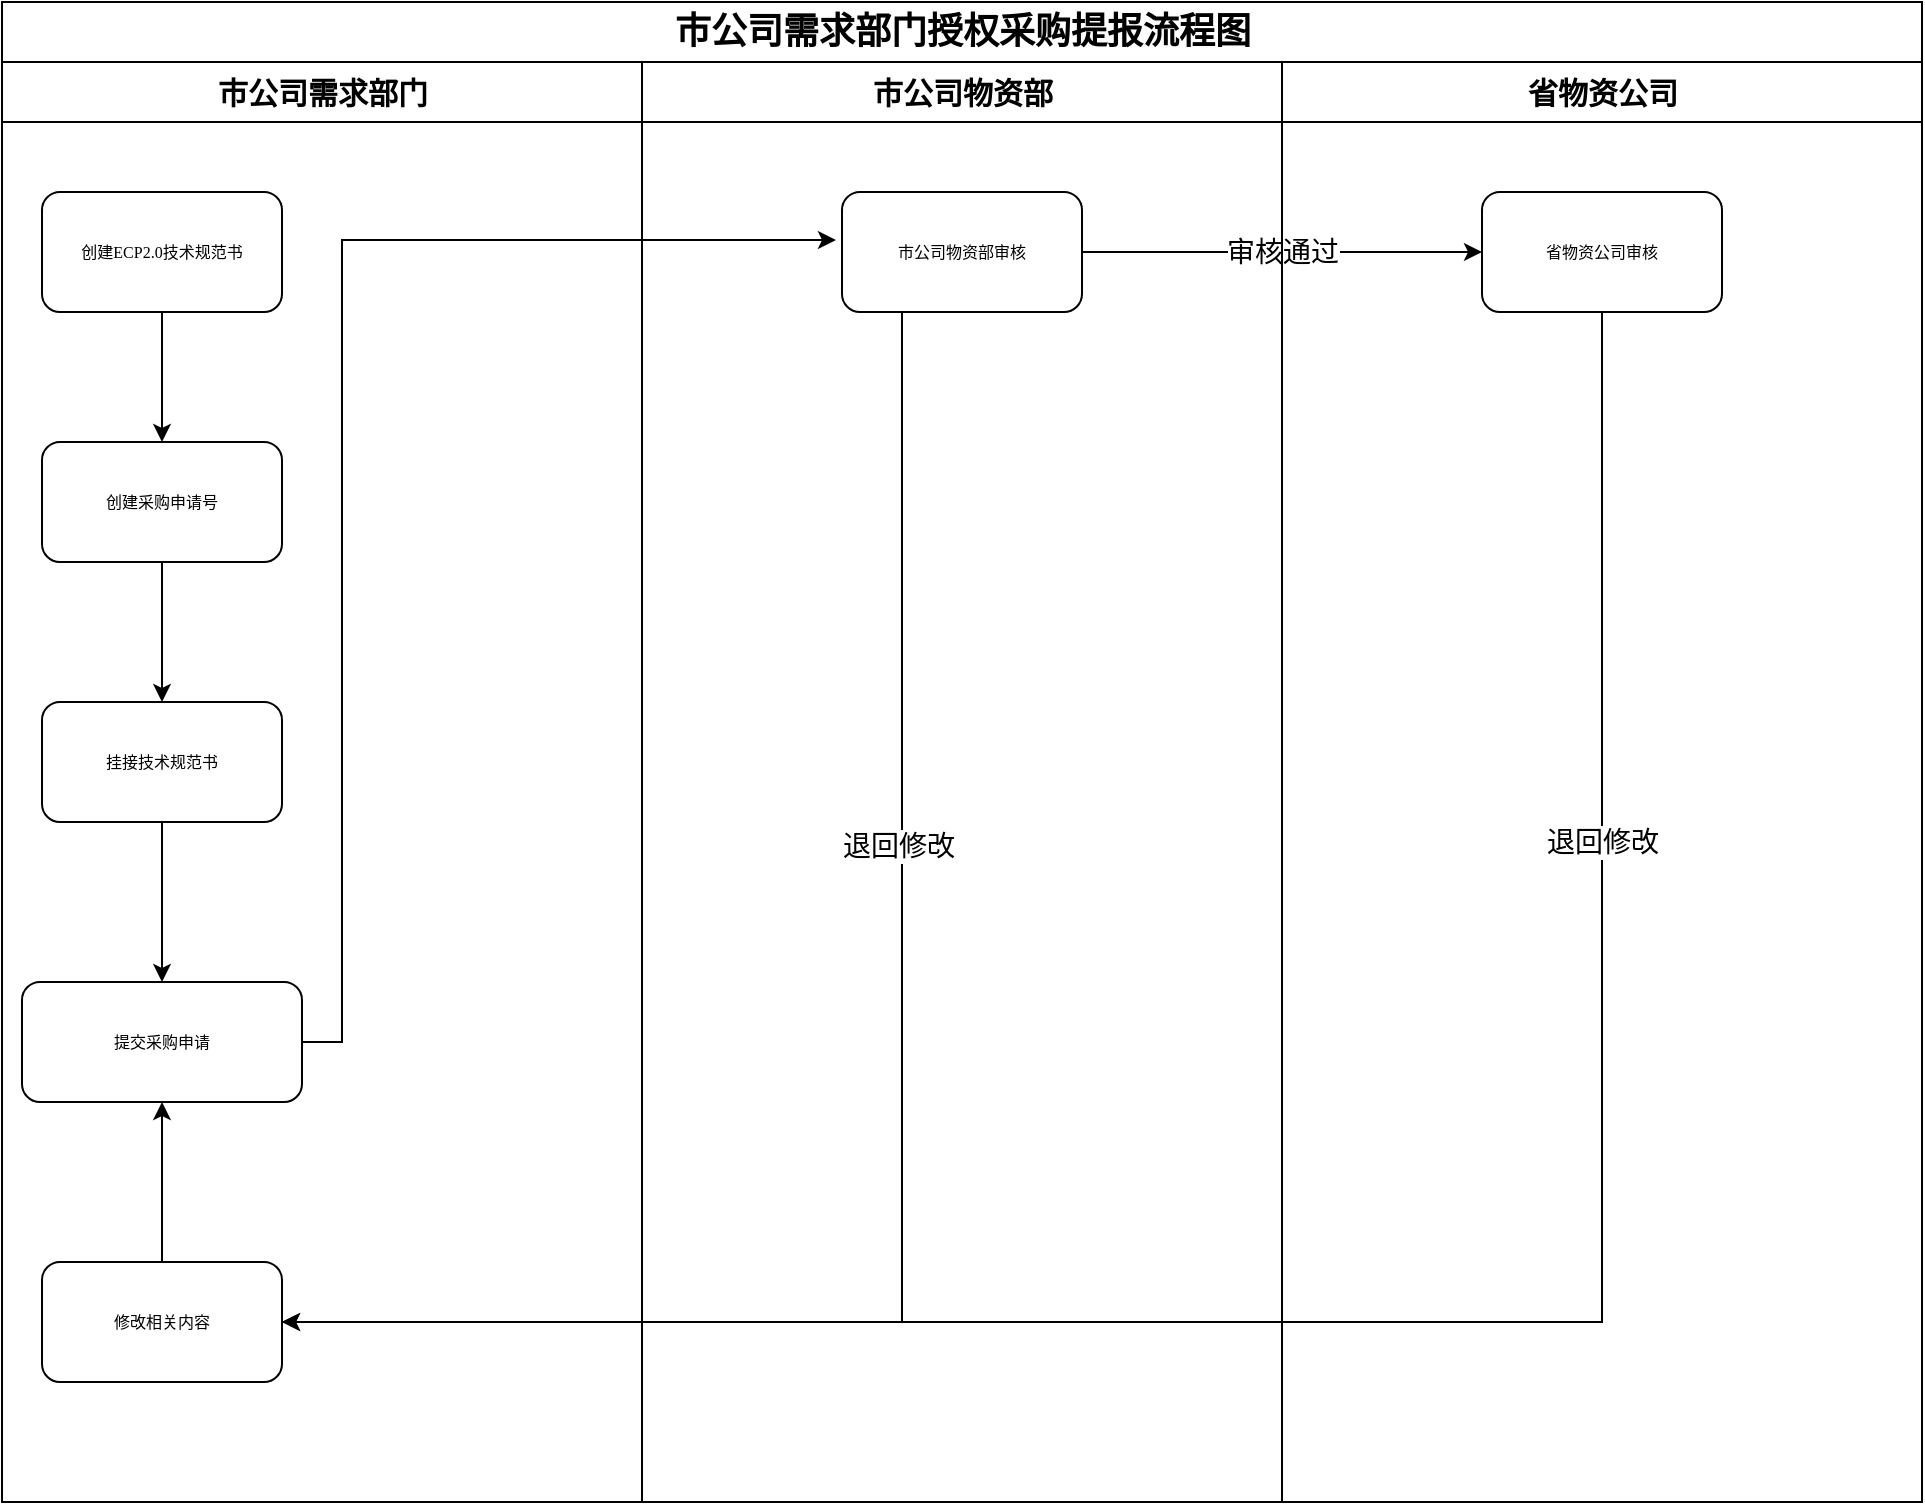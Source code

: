 <mxfile version="14.1.9" type="github">
  <diagram id="aqPo9Mse1N2Et3PvXwCJ" name="Page-1">
    <mxGraphModel dx="1422" dy="762" grid="1" gridSize="10" guides="1" tooltips="1" connect="1" arrows="1" fold="1" page="1" pageScale="1" pageWidth="827" pageHeight="1169" math="0" shadow="0">
      <root>
        <mxCell id="0" />
        <mxCell id="1" parent="0" />
        <mxCell id="iqzAFODL22Mn3UQDVmFt-21" value="&lt;font style=&quot;font-size: 18px&quot;&gt;市公司需求部门授权采购提报流程图&lt;/font&gt;" style="swimlane;html=1;childLayout=stackLayout;startSize=30;rounded=0;shadow=0;labelBackgroundColor=none;strokeWidth=1;fontFamily=Verdana;fontSize=18;align=center;" vertex="1" parent="1">
          <mxGeometry x="70" y="40" width="960" height="750" as="geometry" />
        </mxCell>
        <mxCell id="iqzAFODL22Mn3UQDVmFt-22" value="市公司需求部门" style="swimlane;html=1;startSize=30;fontSize=15;" vertex="1" parent="iqzAFODL22Mn3UQDVmFt-21">
          <mxGeometry y="30" width="320" height="720" as="geometry" />
        </mxCell>
        <mxCell id="iqzAFODL22Mn3UQDVmFt-23" style="edgeStyle=orthogonalEdgeStyle;rounded=0;orthogonalLoop=1;jettySize=auto;html=1;exitX=0.5;exitY=1;exitDx=0;exitDy=0;entryX=0.5;entryY=0;entryDx=0;entryDy=0;fontSize=18;" edge="1" parent="iqzAFODL22Mn3UQDVmFt-22" source="iqzAFODL22Mn3UQDVmFt-24" target="iqzAFODL22Mn3UQDVmFt-26">
          <mxGeometry relative="1" as="geometry" />
        </mxCell>
        <mxCell id="iqzAFODL22Mn3UQDVmFt-24" value="创建ECP2.0技术规范书" style="rounded=1;whiteSpace=wrap;html=1;shadow=0;labelBackgroundColor=none;strokeWidth=1;fontFamily=Verdana;fontSize=8;align=center;" vertex="1" parent="iqzAFODL22Mn3UQDVmFt-22">
          <mxGeometry x="20" y="65" width="120" height="60" as="geometry" />
        </mxCell>
        <mxCell id="iqzAFODL22Mn3UQDVmFt-25" style="edgeStyle=orthogonalEdgeStyle;rounded=0;orthogonalLoop=1;jettySize=auto;html=1;entryX=0.5;entryY=0;entryDx=0;entryDy=0;fontSize=18;" edge="1" parent="iqzAFODL22Mn3UQDVmFt-22" source="iqzAFODL22Mn3UQDVmFt-26" target="iqzAFODL22Mn3UQDVmFt-27">
          <mxGeometry relative="1" as="geometry" />
        </mxCell>
        <mxCell id="iqzAFODL22Mn3UQDVmFt-26" value="创建采购申请号" style="rounded=1;whiteSpace=wrap;html=1;shadow=0;labelBackgroundColor=none;strokeWidth=1;fontFamily=Verdana;fontSize=8;align=center;" vertex="1" parent="iqzAFODL22Mn3UQDVmFt-22">
          <mxGeometry x="20" y="190" width="120" height="60" as="geometry" />
        </mxCell>
        <mxCell id="iqzAFODL22Mn3UQDVmFt-27" value="挂接技术规范书" style="rounded=1;whiteSpace=wrap;html=1;shadow=0;labelBackgroundColor=none;strokeWidth=1;fontFamily=Verdana;fontSize=8;align=center;" vertex="1" parent="iqzAFODL22Mn3UQDVmFt-22">
          <mxGeometry x="20" y="320" width="120" height="60" as="geometry" />
        </mxCell>
        <mxCell id="iqzAFODL22Mn3UQDVmFt-30" value="市公司物资部" style="swimlane;html=1;startSize=30;fontSize=15;fontStyle=1" vertex="1" parent="iqzAFODL22Mn3UQDVmFt-21">
          <mxGeometry x="320" y="30" width="320" height="720" as="geometry" />
        </mxCell>
        <mxCell id="iqzAFODL22Mn3UQDVmFt-31" value="市公司物资部审核" style="whiteSpace=wrap;html=1;rounded=1;shadow=0;fontFamily=Verdana;fontSize=8;strokeWidth=1;" vertex="1" parent="iqzAFODL22Mn3UQDVmFt-30">
          <mxGeometry x="100" y="65" width="120" height="60" as="geometry" />
        </mxCell>
        <mxCell id="iqzAFODL22Mn3UQDVmFt-34" value="审核通过" style="edgeStyle=orthogonalEdgeStyle;rounded=0;orthogonalLoop=1;jettySize=auto;html=1;fontSize=14;" edge="1" parent="iqzAFODL22Mn3UQDVmFt-21" source="iqzAFODL22Mn3UQDVmFt-31" target="iqzAFODL22Mn3UQDVmFt-36">
          <mxGeometry relative="1" as="geometry" />
        </mxCell>
        <mxCell id="iqzAFODL22Mn3UQDVmFt-35" value="省物资公司" style="swimlane;html=1;startSize=30;fontSize=15;" vertex="1" parent="iqzAFODL22Mn3UQDVmFt-21">
          <mxGeometry x="640" y="30" width="320" height="720" as="geometry" />
        </mxCell>
        <mxCell id="iqzAFODL22Mn3UQDVmFt-36" value="省物资公司审核" style="whiteSpace=wrap;html=1;rounded=1;shadow=0;fontFamily=Verdana;fontSize=8;strokeWidth=1;" vertex="1" parent="iqzAFODL22Mn3UQDVmFt-35">
          <mxGeometry x="100" y="65" width="120" height="60" as="geometry" />
        </mxCell>
        <mxCell id="iqzAFODL22Mn3UQDVmFt-41" value="" style="edgeStyle=orthogonalEdgeStyle;rounded=0;orthogonalLoop=1;jettySize=auto;html=1;fontSize=18;entryX=-0.025;entryY=0.4;entryDx=0;entryDy=0;entryPerimeter=0;" edge="1" parent="1" source="iqzAFODL22Mn3UQDVmFt-42" target="iqzAFODL22Mn3UQDVmFt-31">
          <mxGeometry relative="1" as="geometry">
            <Array as="points">
              <mxPoint x="240" y="560" />
              <mxPoint x="240" y="159" />
            </Array>
            <mxPoint x="370" y="165" as="targetPoint" />
          </mxGeometry>
        </mxCell>
        <mxCell id="iqzAFODL22Mn3UQDVmFt-42" value="提交采购申请" style="whiteSpace=wrap;html=1;rounded=1;shadow=0;fontFamily=Verdana;fontSize=8;strokeWidth=1;" vertex="1" parent="1">
          <mxGeometry x="80" y="530" width="140" height="60" as="geometry" />
        </mxCell>
        <mxCell id="iqzAFODL22Mn3UQDVmFt-43" value="" style="edgeStyle=orthogonalEdgeStyle;rounded=0;orthogonalLoop=1;jettySize=auto;html=1;fontSize=18;" edge="1" parent="1" source="iqzAFODL22Mn3UQDVmFt-27" target="iqzAFODL22Mn3UQDVmFt-42">
          <mxGeometry relative="1" as="geometry" />
        </mxCell>
        <mxCell id="iqzAFODL22Mn3UQDVmFt-44" style="edgeStyle=orthogonalEdgeStyle;rounded=0;orthogonalLoop=1;jettySize=auto;html=1;fontSize=14;entryX=1;entryY=0.5;entryDx=0;entryDy=0;exitX=0.25;exitY=1;exitDx=0;exitDy=0;" edge="1" parent="1" source="iqzAFODL22Mn3UQDVmFt-31" target="iqzAFODL22Mn3UQDVmFt-47">
          <mxGeometry relative="1" as="geometry">
            <mxPoint x="430" y="660" as="targetPoint" />
            <Array as="points">
              <mxPoint x="520" y="700" />
            </Array>
            <mxPoint x="430" y="195" as="sourcePoint" />
          </mxGeometry>
        </mxCell>
        <mxCell id="iqzAFODL22Mn3UQDVmFt-45" value="退回修改" style="edgeLabel;html=1;align=center;verticalAlign=middle;resizable=0;points=[];fontSize=14;" vertex="1" connectable="0" parent="iqzAFODL22Mn3UQDVmFt-44">
          <mxGeometry x="-0.346" y="-2" relative="1" as="geometry">
            <mxPoint as="offset" />
          </mxGeometry>
        </mxCell>
        <mxCell id="iqzAFODL22Mn3UQDVmFt-46" style="edgeStyle=orthogonalEdgeStyle;rounded=0;orthogonalLoop=1;jettySize=auto;html=1;entryX=0.5;entryY=1;entryDx=0;entryDy=0;fontSize=14;" edge="1" parent="1" source="iqzAFODL22Mn3UQDVmFt-47" target="iqzAFODL22Mn3UQDVmFt-42">
          <mxGeometry relative="1" as="geometry" />
        </mxCell>
        <mxCell id="iqzAFODL22Mn3UQDVmFt-47" value="修改相关内容" style="whiteSpace=wrap;html=1;rounded=1;shadow=0;fontFamily=Verdana;fontSize=8;strokeWidth=1;" vertex="1" parent="1">
          <mxGeometry x="90" y="670" width="120" height="60" as="geometry" />
        </mxCell>
        <mxCell id="iqzAFODL22Mn3UQDVmFt-39" style="edgeStyle=orthogonalEdgeStyle;rounded=0;orthogonalLoop=1;jettySize=auto;html=1;fontSize=14;exitX=0.5;exitY=1;exitDx=0;exitDy=0;entryX=1;entryY=0.5;entryDx=0;entryDy=0;" edge="1" parent="1" source="iqzAFODL22Mn3UQDVmFt-36" target="iqzAFODL22Mn3UQDVmFt-47">
          <mxGeometry relative="1" as="geometry">
            <Array as="points">
              <mxPoint x="870" y="700" />
            </Array>
            <mxPoint x="820" y="270" as="sourcePoint" />
            <mxPoint x="220" y="700" as="targetPoint" />
          </mxGeometry>
        </mxCell>
        <mxCell id="iqzAFODL22Mn3UQDVmFt-40" value="退回修改" style="edgeLabel;html=1;align=center;verticalAlign=middle;resizable=0;points=[];fontSize=14;" vertex="1" connectable="0" parent="iqzAFODL22Mn3UQDVmFt-39">
          <mxGeometry x="-0.095" relative="1" as="geometry">
            <mxPoint x="22" y="-240" as="offset" />
          </mxGeometry>
        </mxCell>
      </root>
    </mxGraphModel>
  </diagram>
</mxfile>
